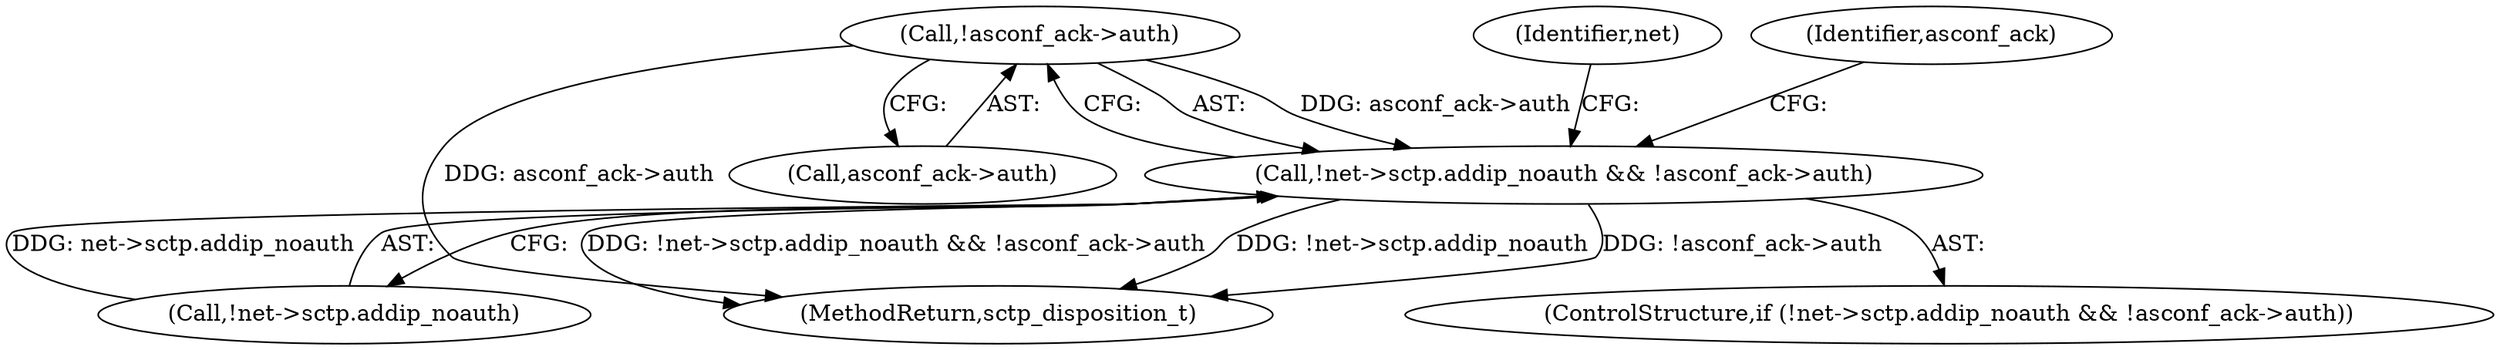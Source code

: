 digraph "0_linux_9de7922bc709eee2f609cd01d98aaedc4cf5ea74_2@pointer" {
"1000159" [label="(Call,!asconf_ack->auth)"];
"1000152" [label="(Call,!net->sctp.addip_noauth && !asconf_ack->auth)"];
"1000151" [label="(ControlStructure,if (!net->sctp.addip_noauth && !asconf_ack->auth))"];
"1000159" [label="(Call,!asconf_ack->auth)"];
"1000152" [label="(Call,!net->sctp.addip_noauth && !asconf_ack->auth)"];
"1000153" [label="(Call,!net->sctp.addip_noauth)"];
"1000160" [label="(Call,asconf_ack->auth)"];
"1000174" [label="(Identifier,asconf_ack)"];
"1000383" [label="(MethodReturn,sctp_disposition_t)"];
"1000165" [label="(Identifier,net)"];
"1000159" -> "1000152"  [label="AST: "];
"1000159" -> "1000160"  [label="CFG: "];
"1000160" -> "1000159"  [label="AST: "];
"1000152" -> "1000159"  [label="CFG: "];
"1000159" -> "1000383"  [label="DDG: asconf_ack->auth"];
"1000159" -> "1000152"  [label="DDG: asconf_ack->auth"];
"1000152" -> "1000151"  [label="AST: "];
"1000152" -> "1000153"  [label="CFG: "];
"1000153" -> "1000152"  [label="AST: "];
"1000165" -> "1000152"  [label="CFG: "];
"1000174" -> "1000152"  [label="CFG: "];
"1000152" -> "1000383"  [label="DDG: !asconf_ack->auth"];
"1000152" -> "1000383"  [label="DDG: !net->sctp.addip_noauth && !asconf_ack->auth"];
"1000152" -> "1000383"  [label="DDG: !net->sctp.addip_noauth"];
"1000153" -> "1000152"  [label="DDG: net->sctp.addip_noauth"];
}
